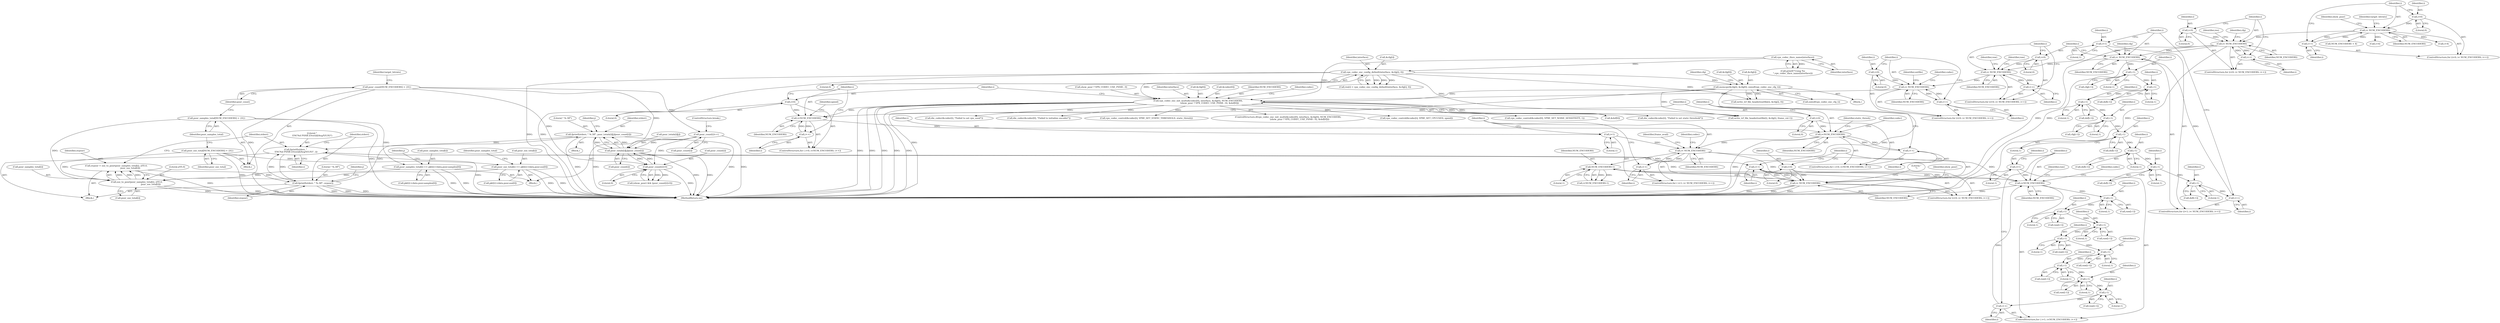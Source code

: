 digraph "0_Android_5a9753fca56f0eeb9f61e342b2fccffc364f9426_22@API" {
"1001234" [label="(Call,fprintf(stderr, \" %.3lf\", psnr_totals[i][j]/psnr_count[i]))"];
"1001220" [label="(Call,fprintf(stderr, \" %.3lf\", ovpsnr))"];
"1001216" [label="(Call,fprintf(stderr, \"\n ENC%d PSNR (Overall/Avg/Y/U/V)\", i))"];
"1001234" [label="(Call,fprintf(stderr, \" %.3lf\", psnr_totals[i][j]/psnr_count[i]))"];
"1001237" [label="(Call,psnr_totals[i][j]/psnr_count[i])"];
"1001198" [label="(Call,psnr_count[i]>0)"];
"1000172" [label="(Call,psnr_count[NUM_ENCODERS] = {0})"];
"1001140" [label="(Call,psnr_count[i]++)"];
"1001189" [label="(Call,i< NUM_ENCODERS)"];
"1001192" [label="(Call,i++)"];
"1001186" [label="(Call,i=0)"];
"1000817" [label="(Call,i< NUM_ENCODERS)"];
"1000814" [label="(Call,i=1)"];
"1000820" [label="(Call,i++)"];
"1000775" [label="(Call,i<NUM_ENCODERS)"];
"1000772" [label="(Call,i=0)"];
"1000778" [label="(Call,i++)"];
"1000746" [label="(Call,i<NUM_ENCODERS)"];
"1000743" [label="(Call,i=0)"];
"1000749" [label="(Call,i++)"];
"1000717" [label="(Call,vpx_codec_enc_init_multi(&codec[0], interface, &cfg[0], NUM_ENCODERS,\n                                 (show_psnr ? VPX_CODEC_USE_PSNR : 0), &dsf[0]))"];
"1000315" [label="(Call,vpx_codec_enc_config_default(interface, &cfg[i], 0))"];
"1000197" [label="(Call,vpx_codec_iface_name(interface))"];
"1000491" [label="(Call,memcpy(&cfg[i], &cfg[0], sizeof(vpx_codec_enc_cfg_t)))"];
"1000698" [label="(Call,i< NUM_ENCODERS)"];
"1000695" [label="(Call,i=0)"];
"1000701" [label="(Call,i++)"];
"1000637" [label="(Call,i< NUM_ENCODERS)"];
"1000640" [label="(Call,i++)"];
"1000634" [label="(Call,i=0)"];
"1000485" [label="(Call,i< NUM_ENCODERS)"];
"1000488" [label="(Call,i++)"];
"1000601" [label="(Call,i-1)"];
"1000586" [label="(Call,i-1)"];
"1000570" [label="(Call,i-1)"];
"1000562" [label="(Call,i-1)"];
"1000555" [label="(Call,i-1)"];
"1000542" [label="(Call,i-1)"];
"1000534" [label="(Call,i-1)"];
"1000527" [label="(Call,i-1)"];
"1000482" [label="(Call,i=1)"];
"1000305" [label="(Call,i< NUM_ENCODERS)"];
"1000308" [label="(Call,i++)"];
"1000302" [label="(Call,i=0)"];
"1000253" [label="(Call,i< NUM_ENCODERS)"];
"1000250" [label="(Call,i=0)"];
"1000256" [label="(Call,i++)"];
"1001024" [label="(Call,NUM_ENCODERS-1)"];
"1000870" [label="(Call,i<NUM_ENCODERS)"];
"1000873" [label="(Call,i++)"];
"1000941" [label="(Call,i-1)"];
"1000934" [label="(Call,i-1)"];
"1000926" [label="(Call,i-1)"];
"1000917" [label="(Call,i-1)"];
"1000908" [label="(Call,i-1)"];
"1000899" [label="(Call,i-1)"];
"1000890" [label="(Call,i-1)"];
"1000881" [label="(Call,i-1)"];
"1000867" [label="(Call,i=1)"];
"1001206" [label="(Call,ovpsnr = sse_to_psnr(psnr_samples_total[i], 255.0,\n                                        psnr_sse_total[i]))"];
"1001208" [label="(Call,sse_to_psnr(psnr_samples_total[i], 255.0,\n                                        psnr_sse_total[i]))"];
"1000167" [label="(Call,psnr_samples_total[NUM_ENCODERS] = {0})"];
"1001115" [label="(Call,psnr_samples_total[i] += pkt[i]->data.psnr.samples[0])"];
"1001100" [label="(Call,psnr_sse_total[i] += pkt[i]->data.psnr.sse[0])"];
"1000164" [label="(Call,psnr_sse_total[NUM_ENCODERS] = {0})"];
"1000481" [label="(ControlStructure,for (i=1; i< NUM_ENCODERS; i++))"];
"1000783" [label="(Identifier,static_thresh)"];
"1000303" [label="(Identifier,i)"];
"1001144" [label="(ControlStructure,break;)"];
"1000637" [label="(Call,i< NUM_ENCODERS)"];
"1000869" [label="(Literal,1)"];
"1000754" [label="(Identifier,speed)"];
"1001236" [label="(Literal,\" %.3lf\")"];
"1000707" [label="(Call,write_ivf_file_header(outfile[i], &cfg[i], 0))"];
"1000870" [label="(Call,i<NUM_ENCODERS)"];
"1000195" [label="(Call,printf(\"Using %s\n\",vpx_codec_iface_name(interface)))"];
"1000305" [label="(Call,i< NUM_ENCODERS)"];
"1001238" [label="(Call,psnr_totals[i][j])"];
"1000816" [label="(Literal,1)"];
"1001101" [label="(Call,psnr_sse_total[i])"];
"1001206" [label="(Call,ovpsnr = sse_to_psnr(psnr_samples_total[i], 255.0,\n                                        psnr_sse_total[i]))"];
"1000747" [label="(Identifier,i)"];
"1000164" [label="(Call,psnr_sse_total[NUM_ENCODERS] = {0})"];
"1000705" [label="(Identifier,outfile)"];
"1000927" [label="(Identifier,i)"];
"1000492" [label="(Call,&cfg[i])"];
"1000603" [label="(Literal,1)"];
"1000897" [label="(Call,raw[i-1])"];
"1000919" [label="(Literal,1)"];
"1000765" [label="(Call,die_codec(&codec[i], \"Failed to set cpu_used\"))"];
"1000943" [label="(Literal,1)"];
"1000572" [label="(Literal,1)"];
"1001190" [label="(Identifier,i)"];
"1000315" [label="(Call,vpx_codec_enc_config_default(interface, &cfg[i], 0))"];
"1000936" [label="(Literal,1)"];
"1001192" [label="(Call,i++)"];
"1000135" [label="(Block,)"];
"1000827" [label="(Identifier,codec)"];
"1001233" [label="(Block,)"];
"1000868" [label="(Identifier,i)"];
"1000640" [label="(Call,i++)"];
"1000918" [label="(Identifier,i)"];
"1000636" [label="(Literal,0)"];
"1001191" [label="(Identifier,NUM_ENCODERS)"];
"1001185" [label="(ControlStructure,for (i=0; i< NUM_ENCODERS; i++))"];
"1000483" [label="(Identifier,i)"];
"1000776" [label="(Identifier,i)"];
"1000588" [label="(Literal,1)"];
"1001193" [label="(Identifier,i)"];
"1000867" [label="(Call,i=1)"];
"1000939" [label="(Call,raw[i-1])"];
"1000176" [label="(Identifier,target_bitrate)"];
"1000774" [label="(Literal,0)"];
"1000599" [label="(Call,dsf[i-1])"];
"1000308" [label="(Call,i++)"];
"1001025" [label="(Identifier,NUM_ENCODERS)"];
"1000746" [label="(Call,i<NUM_ENCODERS)"];
"1001213" [label="(Call,psnr_sse_total[i])"];
"1000587" [label="(Identifier,i)"];
"1000638" [label="(Identifier,i)"];
"1000563" [label="(Identifier,i)"];
"1000292" [label="(Identifier,show_psnr)"];
"1001219" [label="(Identifier,i)"];
"1000883" [label="(Literal,1)"];
"1001116" [label="(Call,psnr_samples_total[i])"];
"1000252" [label="(Literal,0)"];
"1000750" [label="(Identifier,i)"];
"1000694" [label="(ControlStructure,for (i=0; i< NUM_ENCODERS; i++))"];
"1000534" [label="(Call,i-1)"];
"1000772" [label="(Call,i=0)"];
"1000487" [label="(Identifier,NUM_ENCODERS)"];
"1000553" [label="(Call,cfg[i-1])"];
"1000536" [label="(Literal,1)"];
"1001237" [label="(Call,psnr_totals[i][j]/psnr_count[i])"];
"1000307" [label="(Identifier,NUM_ENCODERS)"];
"1000803" [label="(Identifier,codec)"];
"1001115" [label="(Call,psnr_samples_total[i] += pkt[i]->data.psnr.samples[0])"];
"1000494" [label="(Identifier,cfg)"];
"1001234" [label="(Call,fprintf(stderr, \" %.3lf\", psnr_totals[i][j]/psnr_count[i]))"];
"1000771" [label="(ControlStructure,for ( i=0; i<NUM_ENCODERS; i++))"];
"1000722" [label="(Identifier,interface)"];
"1000678" [label="(Identifier,raw)"];
"1001221" [label="(Identifier,stderr)"];
"1000198" [label="(Identifier,interface)"];
"1001119" [label="(Call,pkt[i]->data.psnr.samples[0])"];
"1000197" [label="(Call,vpx_codec_iface_name(interface))"];
"1000698" [label="(Call,i< NUM_ENCODERS)"];
"1000634" [label="(Call,i=0)"];
"1001002" [label="(Identifier,codec)"];
"1001026" [label="(Literal,1)"];
"1000564" [label="(Literal,1)"];
"1000316" [label="(Identifier,interface)"];
"1001207" [label="(Identifier,ovpsnr)"];
"1000165" [label="(Identifier,psnr_sse_total)"];
"1000311" [label="(Call,res[i] = vpx_codec_enc_config_default(interface, &cfg[i], 0))"];
"1001203" [label="(Block,)"];
"1000699" [label="(Identifier,i)"];
"1000562" [label="(Call,i-1)"];
"1000296" [label="(Call,NUM_ENCODERS + 4)"];
"1000881" [label="(Call,i-1)"];
"1000901" [label="(Literal,1)"];
"1001296" [label="(MethodReturn,int)"];
"1000723" [label="(Call,&cfg[0])"];
"1000505" [label="(Identifier,cfg)"];
"1000543" [label="(Identifier,i)"];
"1000736" [label="(Call,die_codec(&codec[0], \"Failed to initialize encoder\"))"];
"1000779" [label="(Identifier,i)"];
"1000890" [label="(Call,i-1)"];
"1001232" [label="(Identifier,j)"];
"1001293" [label="(Literal,\"\n\")"];
"1000525" [label="(Call,cfg[i-1])"];
"1000485" [label="(Call,i< NUM_ENCODERS)"];
"1001196" [label="(Call,(show_psnr) && (psnr_count[i]>0))"];
"1000871" [label="(Identifier,i)"];
"1000786" [label="(Call,vpx_codec_control(&codec[i], VP8E_SET_STATIC_THRESHOLD, static_thresh))"];
"1000586" [label="(Call,i-1)"];
"1000253" [label="(Call,i< NUM_ENCODERS)"];
"1000257" [label="(Identifier,i)"];
"1000872" [label="(Identifier,NUM_ENCODERS)"];
"1000817" [label="(Call,i< NUM_ENCODERS)"];
"1000818" [label="(Identifier,i)"];
"1001188" [label="(Literal,0)"];
"1000262" [label="(Identifier,target_bitrate)"];
"1001223" [label="(Identifier,ovpsnr)"];
"1001226" [label="(Identifier,j)"];
"1000716" [label="(ControlStructure,if(vpx_codec_enc_init_multi(&codec[0], interface, &cfg[0], NUM_ENCODERS,\n                                 (show_psnr ? VPX_CODEC_USE_PSNR : 0), &dsf[0])))"];
"1000529" [label="(Literal,1)"];
"1000647" [label="(Identifier,raw)"];
"1000288" [label="(Call,i+4)"];
"1000633" [label="(ControlStructure,for (i=0; i< NUM_ENCODERS; i++))"];
"1000527" [label="(Call,i-1)"];
"1000909" [label="(Identifier,i)"];
"1000302" [label="(Call,i=0)"];
"1001117" [label="(Identifier,psnr_samples_total)"];
"1001235" [label="(Identifier,stderr)"];
"1000700" [label="(Identifier,NUM_ENCODERS)"];
"1000601" [label="(Call,i-1)"];
"1000934" [label="(Call,i-1)"];
"1000556" [label="(Identifier,i)"];
"1000584" [label="(Call,dsf[i-1])"];
"1000926" [label="(Call,i-1)"];
"1001187" [label="(Identifier,i)"];
"1001212" [label="(Literal,255.0)"];
"1000778" [label="(Call,i++)"];
"1000304" [label="(Literal,0)"];
"1000251" [label="(Identifier,i)"];
"1000942" [label="(Identifier,i)"];
"1000906" [label="(Call,raw[i-1])"];
"1000866" [label="(ControlStructure,for ( i=1; i<NUM_ENCODERS; i++))"];
"1000819" [label="(Identifier,NUM_ENCODERS)"];
"1000602" [label="(Identifier,i)"];
"1000568" [label="(Call,dsf[i-1])"];
"1000928" [label="(Literal,1)"];
"1000900" [label="(Identifier,i)"];
"1000888" [label="(Call,raw[i-1])"];
"1001141" [label="(Call,psnr_count[i])"];
"1000313" [label="(Identifier,res)"];
"1000486" [label="(Identifier,i)"];
"1000306" [label="(Identifier,i)"];
"1000814" [label="(Call,i=1)"];
"1000540" [label="(Call,dsf[i-1])"];
"1001209" [label="(Call,psnr_samples_total[i])"];
"1001217" [label="(Identifier,stderr)"];
"1000758" [label="(Call,vpx_codec_control(&codec[i], VP8E_SET_CPUUSED, speed))"];
"1000249" [label="(ControlStructure,for (i=0; i< NUM_ENCODERS; i++))"];
"1001100" [label="(Call,psnr_sse_total[i] += pkt[i]->data.psnr.sse[0])"];
"1000250" [label="(Call,i=0)"];
"1000718" [label="(Call,&codec[0])"];
"1001104" [label="(Call,pkt[i]->data.psnr.sse[0])"];
"1000815" [label="(Identifier,i)"];
"1000777" [label="(Identifier,NUM_ENCODERS)"];
"1000743" [label="(Call,i=0)"];
"1000773" [label="(Identifier,i)"];
"1000255" [label="(Identifier,NUM_ENCODERS)"];
"1000542" [label="(Call,i-1)"];
"1001186" [label="(Call,i=0)"];
"1000173" [label="(Identifier,psnr_count)"];
"1000167" [label="(Call,psnr_samples_total[NUM_ENCODERS] = {0})"];
"1000800" [label="(Call,vpx_codec_control(&codec[0], VP8E_SET_NOISE_SENSITIVITY, 1))"];
"1001189" [label="(Call,i< NUM_ENCODERS)"];
"1000555" [label="(Call,i-1)"];
"1001243" [label="(Call,psnr_count[i])"];
"1000899" [label="(Call,i-1)"];
"1000641" [label="(Identifier,i)"];
"1000908" [label="(Call,i-1)"];
"1001218" [label="(Literal,\"\n ENC%d PSNR (Overall/Avg/Y/U/V)\")"];
"1000571" [label="(Identifier,i)"];
"1001197" [label="(Identifier,show_psnr)"];
"1000745" [label="(Literal,0)"];
"1000321" [label="(Literal,0)"];
"1000702" [label="(Identifier,i)"];
"1000892" [label="(Literal,1)"];
"1000535" [label="(Identifier,i)"];
"1000727" [label="(Identifier,NUM_ENCODERS)"];
"1000309" [label="(Identifier,i)"];
"1001220" [label="(Call,fprintf(stderr, \" %.3lf\", ovpsnr))"];
"1000570" [label="(Call,i-1)"];
"1000744" [label="(Identifier,i)"];
"1000544" [label="(Literal,1)"];
"1000557" [label="(Literal,1)"];
"1000874" [label="(Identifier,i)"];
"1000484" [label="(Literal,1)"];
"1000932" [label="(Call,raw[i-1])"];
"1000873" [label="(Call,i++)"];
"1000820" [label="(Call,i++)"];
"1001202" [label="(Literal,0)"];
"1000732" [label="(Call,&dsf[0])"];
"1000749" [label="(Call,i++)"];
"1000739" [label="(Identifier,codec)"];
"1000491" [label="(Call,memcpy(&cfg[i], &cfg[0], sizeof(vpx_codec_enc_cfg_t)))"];
"1000696" [label="(Identifier,i)"];
"1000280" [label="(Call,i+4)"];
"1000941" [label="(Call,i-1)"];
"1000775" [label="(Call,i<NUM_ENCODERS)"];
"1000317" [label="(Call,&cfg[i])"];
"1000720" [label="(Identifier,codec)"];
"1001199" [label="(Call,psnr_count[i])"];
"1001208" [label="(Call,sse_to_psnr(psnr_samples_total[i], 255.0,\n                                        psnr_sse_total[i]))"];
"1000560" [label="(Call,dsf[i-1])"];
"1000728" [label="(Call,show_psnr ? VPX_CODEC_USE_PSNR : 0)"];
"1001277" [label="(Call,write_ivf_file_header(outfile[i], &cfg[i], frame_cnt-1))"];
"1000532" [label="(Call,dsf[i-1])"];
"1000924" [label="(Call,raw[i-1])"];
"1000500" [label="(Call,sizeof(vpx_codec_enc_cfg_t))"];
"1000338" [label="(Identifier,cfg)"];
"1000301" [label="(ControlStructure,for (i=0; i< NUM_ENCODERS; i++))"];
"1000935" [label="(Identifier,i)"];
"1001022" [label="(Call,i=NUM_ENCODERS-1)"];
"1001098" [label="(Block,)"];
"1000639" [label="(Identifier,NUM_ENCODERS)"];
"1000254" [label="(Identifier,i)"];
"1000880" [label="(Identifier,raw)"];
"1001222" [label="(Literal,\" %.3lf\")"];
"1000882" [label="(Identifier,i)"];
"1000697" [label="(Literal,0)"];
"1000793" [label="(Call,die_codec(&codec[i], \"Failed to set static threshold\"))"];
"1000490" [label="(Block,)"];
"1000748" [label="(Identifier,NUM_ENCODERS)"];
"1001140" [label="(Call,psnr_count[i]++)"];
"1000742" [label="(ControlStructure,for ( i=0; i<NUM_ENCODERS; i++))"];
"1000891" [label="(Identifier,i)"];
"1001198" [label="(Call,psnr_count[i]>0)"];
"1000917" [label="(Call,i-1)"];
"1001132" [label="(Identifier,j)"];
"1000168" [label="(Identifier,psnr_samples_total)"];
"1000482" [label="(Call,i=1)"];
"1000489" [label="(Identifier,i)"];
"1000701" [label="(Call,i++)"];
"1000910" [label="(Literal,1)"];
"1000915" [label="(Call,raw[i-1])"];
"1001216" [label="(Call,fprintf(stderr, \"\n ENC%d PSNR (Overall/Avg/Y/U/V)\", i))"];
"1000528" [label="(Identifier,i)"];
"1001024" [label="(Call,NUM_ENCODERS-1)"];
"1000256" [label="(Call,i++)"];
"1000821" [label="(Identifier,i)"];
"1000635" [label="(Identifier,i)"];
"1000496" [label="(Call,&cfg[0])"];
"1000879" [label="(Call,raw[i-1])"];
"1000488" [label="(Call,i++)"];
"1000813" [label="(ControlStructure,for ( i=1; i< NUM_ENCODERS; i++))"];
"1000838" [label="(Identifier,frame_avail)"];
"1000172" [label="(Call,psnr_count[NUM_ENCODERS] = {0})"];
"1000717" [label="(Call,vpx_codec_enc_init_multi(&codec[0], interface, &cfg[0], NUM_ENCODERS,\n                                 (show_psnr ? VPX_CODEC_USE_PSNR : 0), &dsf[0]))"];
"1000695" [label="(Call,i=0)"];
"1001234" -> "1001233"  [label="AST: "];
"1001234" -> "1001237"  [label="CFG: "];
"1001235" -> "1001234"  [label="AST: "];
"1001236" -> "1001234"  [label="AST: "];
"1001237" -> "1001234"  [label="AST: "];
"1001232" -> "1001234"  [label="CFG: "];
"1001234" -> "1001296"  [label="DDG: "];
"1001234" -> "1001296"  [label="DDG: "];
"1001234" -> "1001296"  [label="DDG: "];
"1001234" -> "1001216"  [label="DDG: "];
"1001220" -> "1001234"  [label="DDG: "];
"1001237" -> "1001234"  [label="DDG: "];
"1001237" -> "1001234"  [label="DDG: "];
"1001220" -> "1001203"  [label="AST: "];
"1001220" -> "1001223"  [label="CFG: "];
"1001221" -> "1001220"  [label="AST: "];
"1001222" -> "1001220"  [label="AST: "];
"1001223" -> "1001220"  [label="AST: "];
"1001226" -> "1001220"  [label="CFG: "];
"1001220" -> "1001296"  [label="DDG: "];
"1001220" -> "1001296"  [label="DDG: "];
"1001220" -> "1001296"  [label="DDG: "];
"1001220" -> "1001216"  [label="DDG: "];
"1001216" -> "1001220"  [label="DDG: "];
"1001206" -> "1001220"  [label="DDG: "];
"1001216" -> "1001203"  [label="AST: "];
"1001216" -> "1001219"  [label="CFG: "];
"1001217" -> "1001216"  [label="AST: "];
"1001218" -> "1001216"  [label="AST: "];
"1001219" -> "1001216"  [label="AST: "];
"1001221" -> "1001216"  [label="CFG: "];
"1001216" -> "1001296"  [label="DDG: "];
"1001216" -> "1001192"  [label="DDG: "];
"1001189" -> "1001216"  [label="DDG: "];
"1001237" -> "1001243"  [label="CFG: "];
"1001238" -> "1001237"  [label="AST: "];
"1001243" -> "1001237"  [label="AST: "];
"1001237" -> "1001296"  [label="DDG: "];
"1001237" -> "1001296"  [label="DDG: "];
"1001237" -> "1001198"  [label="DDG: "];
"1001198" -> "1001237"  [label="DDG: "];
"1000172" -> "1001237"  [label="DDG: "];
"1001140" -> "1001237"  [label="DDG: "];
"1001198" -> "1001196"  [label="AST: "];
"1001198" -> "1001202"  [label="CFG: "];
"1001199" -> "1001198"  [label="AST: "];
"1001202" -> "1001198"  [label="AST: "];
"1001196" -> "1001198"  [label="CFG: "];
"1001198" -> "1001296"  [label="DDG: "];
"1001198" -> "1001196"  [label="DDG: "];
"1001198" -> "1001196"  [label="DDG: "];
"1000172" -> "1001198"  [label="DDG: "];
"1001140" -> "1001198"  [label="DDG: "];
"1000172" -> "1000135"  [label="AST: "];
"1000172" -> "1000173"  [label="CFG: "];
"1000173" -> "1000172"  [label="AST: "];
"1000176" -> "1000172"  [label="CFG: "];
"1000172" -> "1001296"  [label="DDG: "];
"1000172" -> "1001140"  [label="DDG: "];
"1001140" -> "1001098"  [label="AST: "];
"1001140" -> "1001141"  [label="CFG: "];
"1001141" -> "1001140"  [label="AST: "];
"1001144" -> "1001140"  [label="CFG: "];
"1001140" -> "1001296"  [label="DDG: "];
"1001189" -> "1001185"  [label="AST: "];
"1001189" -> "1001191"  [label="CFG: "];
"1001190" -> "1001189"  [label="AST: "];
"1001191" -> "1001189"  [label="AST: "];
"1001197" -> "1001189"  [label="CFG: "];
"1001293" -> "1001189"  [label="CFG: "];
"1001189" -> "1001296"  [label="DDG: "];
"1001189" -> "1001296"  [label="DDG: "];
"1001189" -> "1001296"  [label="DDG: "];
"1001192" -> "1001189"  [label="DDG: "];
"1001186" -> "1001189"  [label="DDG: "];
"1000817" -> "1001189"  [label="DDG: "];
"1001024" -> "1001189"  [label="DDG: "];
"1001189" -> "1001192"  [label="DDG: "];
"1001192" -> "1001185"  [label="AST: "];
"1001192" -> "1001193"  [label="CFG: "];
"1001193" -> "1001192"  [label="AST: "];
"1001190" -> "1001192"  [label="CFG: "];
"1001186" -> "1001185"  [label="AST: "];
"1001186" -> "1001188"  [label="CFG: "];
"1001187" -> "1001186"  [label="AST: "];
"1001188" -> "1001186"  [label="AST: "];
"1001190" -> "1001186"  [label="CFG: "];
"1000817" -> "1000813"  [label="AST: "];
"1000817" -> "1000819"  [label="CFG: "];
"1000818" -> "1000817"  [label="AST: "];
"1000819" -> "1000817"  [label="AST: "];
"1000827" -> "1000817"  [label="CFG: "];
"1000838" -> "1000817"  [label="CFG: "];
"1000814" -> "1000817"  [label="DDG: "];
"1000820" -> "1000817"  [label="DDG: "];
"1000775" -> "1000817"  [label="DDG: "];
"1000817" -> "1000820"  [label="DDG: "];
"1000817" -> "1000870"  [label="DDG: "];
"1000817" -> "1001024"  [label="DDG: "];
"1000814" -> "1000813"  [label="AST: "];
"1000814" -> "1000816"  [label="CFG: "];
"1000815" -> "1000814"  [label="AST: "];
"1000816" -> "1000814"  [label="AST: "];
"1000818" -> "1000814"  [label="CFG: "];
"1000820" -> "1000813"  [label="AST: "];
"1000820" -> "1000821"  [label="CFG: "];
"1000821" -> "1000820"  [label="AST: "];
"1000818" -> "1000820"  [label="CFG: "];
"1000775" -> "1000771"  [label="AST: "];
"1000775" -> "1000777"  [label="CFG: "];
"1000776" -> "1000775"  [label="AST: "];
"1000777" -> "1000775"  [label="AST: "];
"1000783" -> "1000775"  [label="CFG: "];
"1000803" -> "1000775"  [label="CFG: "];
"1000775" -> "1001296"  [label="DDG: "];
"1000772" -> "1000775"  [label="DDG: "];
"1000778" -> "1000775"  [label="DDG: "];
"1000746" -> "1000775"  [label="DDG: "];
"1000775" -> "1000778"  [label="DDG: "];
"1000772" -> "1000771"  [label="AST: "];
"1000772" -> "1000774"  [label="CFG: "];
"1000773" -> "1000772"  [label="AST: "];
"1000774" -> "1000772"  [label="AST: "];
"1000776" -> "1000772"  [label="CFG: "];
"1000778" -> "1000771"  [label="AST: "];
"1000778" -> "1000779"  [label="CFG: "];
"1000779" -> "1000778"  [label="AST: "];
"1000776" -> "1000778"  [label="CFG: "];
"1000746" -> "1000742"  [label="AST: "];
"1000746" -> "1000748"  [label="CFG: "];
"1000747" -> "1000746"  [label="AST: "];
"1000748" -> "1000746"  [label="AST: "];
"1000754" -> "1000746"  [label="CFG: "];
"1000773" -> "1000746"  [label="CFG: "];
"1000743" -> "1000746"  [label="DDG: "];
"1000749" -> "1000746"  [label="DDG: "];
"1000717" -> "1000746"  [label="DDG: "];
"1000746" -> "1000749"  [label="DDG: "];
"1000743" -> "1000742"  [label="AST: "];
"1000743" -> "1000745"  [label="CFG: "];
"1000744" -> "1000743"  [label="AST: "];
"1000745" -> "1000743"  [label="AST: "];
"1000747" -> "1000743"  [label="CFG: "];
"1000749" -> "1000742"  [label="AST: "];
"1000749" -> "1000750"  [label="CFG: "];
"1000750" -> "1000749"  [label="AST: "];
"1000747" -> "1000749"  [label="CFG: "];
"1000717" -> "1000716"  [label="AST: "];
"1000717" -> "1000732"  [label="CFG: "];
"1000718" -> "1000717"  [label="AST: "];
"1000722" -> "1000717"  [label="AST: "];
"1000723" -> "1000717"  [label="AST: "];
"1000727" -> "1000717"  [label="AST: "];
"1000728" -> "1000717"  [label="AST: "];
"1000732" -> "1000717"  [label="AST: "];
"1000739" -> "1000717"  [label="CFG: "];
"1000744" -> "1000717"  [label="CFG: "];
"1000717" -> "1001296"  [label="DDG: "];
"1000717" -> "1001296"  [label="DDG: "];
"1000717" -> "1001296"  [label="DDG: "];
"1000717" -> "1001296"  [label="DDG: "];
"1000717" -> "1001296"  [label="DDG: "];
"1000315" -> "1000717"  [label="DDG: "];
"1000197" -> "1000717"  [label="DDG: "];
"1000491" -> "1000717"  [label="DDG: "];
"1000698" -> "1000717"  [label="DDG: "];
"1000717" -> "1000736"  [label="DDG: "];
"1000717" -> "1000758"  [label="DDG: "];
"1000717" -> "1000765"  [label="DDG: "];
"1000717" -> "1000786"  [label="DDG: "];
"1000717" -> "1000793"  [label="DDG: "];
"1000717" -> "1000800"  [label="DDG: "];
"1000717" -> "1001277"  [label="DDG: "];
"1000315" -> "1000311"  [label="AST: "];
"1000315" -> "1000321"  [label="CFG: "];
"1000316" -> "1000315"  [label="AST: "];
"1000317" -> "1000315"  [label="AST: "];
"1000321" -> "1000315"  [label="AST: "];
"1000311" -> "1000315"  [label="CFG: "];
"1000315" -> "1001296"  [label="DDG: "];
"1000315" -> "1001296"  [label="DDG: "];
"1000315" -> "1000311"  [label="DDG: "];
"1000315" -> "1000311"  [label="DDG: "];
"1000315" -> "1000311"  [label="DDG: "];
"1000197" -> "1000315"  [label="DDG: "];
"1000315" -> "1000491"  [label="DDG: "];
"1000315" -> "1000707"  [label="DDG: "];
"1000315" -> "1001277"  [label="DDG: "];
"1000197" -> "1000195"  [label="AST: "];
"1000197" -> "1000198"  [label="CFG: "];
"1000198" -> "1000197"  [label="AST: "];
"1000195" -> "1000197"  [label="CFG: "];
"1000197" -> "1000195"  [label="DDG: "];
"1000491" -> "1000490"  [label="AST: "];
"1000491" -> "1000500"  [label="CFG: "];
"1000492" -> "1000491"  [label="AST: "];
"1000496" -> "1000491"  [label="AST: "];
"1000500" -> "1000491"  [label="AST: "];
"1000505" -> "1000491"  [label="CFG: "];
"1000491" -> "1001296"  [label="DDG: "];
"1000491" -> "1001296"  [label="DDG: "];
"1000491" -> "1000707"  [label="DDG: "];
"1000491" -> "1000707"  [label="DDG: "];
"1000491" -> "1001277"  [label="DDG: "];
"1000698" -> "1000694"  [label="AST: "];
"1000698" -> "1000700"  [label="CFG: "];
"1000699" -> "1000698"  [label="AST: "];
"1000700" -> "1000698"  [label="AST: "];
"1000705" -> "1000698"  [label="CFG: "];
"1000720" -> "1000698"  [label="CFG: "];
"1000695" -> "1000698"  [label="DDG: "];
"1000701" -> "1000698"  [label="DDG: "];
"1000637" -> "1000698"  [label="DDG: "];
"1000698" -> "1000701"  [label="DDG: "];
"1000695" -> "1000694"  [label="AST: "];
"1000695" -> "1000697"  [label="CFG: "];
"1000696" -> "1000695"  [label="AST: "];
"1000697" -> "1000695"  [label="AST: "];
"1000699" -> "1000695"  [label="CFG: "];
"1000701" -> "1000694"  [label="AST: "];
"1000701" -> "1000702"  [label="CFG: "];
"1000702" -> "1000701"  [label="AST: "];
"1000699" -> "1000701"  [label="CFG: "];
"1000637" -> "1000633"  [label="AST: "];
"1000637" -> "1000639"  [label="CFG: "];
"1000638" -> "1000637"  [label="AST: "];
"1000639" -> "1000637"  [label="AST: "];
"1000647" -> "1000637"  [label="CFG: "];
"1000678" -> "1000637"  [label="CFG: "];
"1000640" -> "1000637"  [label="DDG: "];
"1000634" -> "1000637"  [label="DDG: "];
"1000485" -> "1000637"  [label="DDG: "];
"1000637" -> "1000640"  [label="DDG: "];
"1000640" -> "1000633"  [label="AST: "];
"1000640" -> "1000641"  [label="CFG: "];
"1000641" -> "1000640"  [label="AST: "];
"1000638" -> "1000640"  [label="CFG: "];
"1000634" -> "1000633"  [label="AST: "];
"1000634" -> "1000636"  [label="CFG: "];
"1000635" -> "1000634"  [label="AST: "];
"1000636" -> "1000634"  [label="AST: "];
"1000638" -> "1000634"  [label="CFG: "];
"1000485" -> "1000481"  [label="AST: "];
"1000485" -> "1000487"  [label="CFG: "];
"1000486" -> "1000485"  [label="AST: "];
"1000487" -> "1000485"  [label="AST: "];
"1000494" -> "1000485"  [label="CFG: "];
"1000635" -> "1000485"  [label="CFG: "];
"1000488" -> "1000485"  [label="DDG: "];
"1000482" -> "1000485"  [label="DDG: "];
"1000305" -> "1000485"  [label="DDG: "];
"1000485" -> "1000527"  [label="DDG: "];
"1000488" -> "1000481"  [label="AST: "];
"1000488" -> "1000489"  [label="CFG: "];
"1000489" -> "1000488"  [label="AST: "];
"1000486" -> "1000488"  [label="CFG: "];
"1000601" -> "1000488"  [label="DDG: "];
"1000601" -> "1000599"  [label="AST: "];
"1000601" -> "1000603"  [label="CFG: "];
"1000602" -> "1000601"  [label="AST: "];
"1000603" -> "1000601"  [label="AST: "];
"1000599" -> "1000601"  [label="CFG: "];
"1000586" -> "1000601"  [label="DDG: "];
"1000586" -> "1000584"  [label="AST: "];
"1000586" -> "1000588"  [label="CFG: "];
"1000587" -> "1000586"  [label="AST: "];
"1000588" -> "1000586"  [label="AST: "];
"1000584" -> "1000586"  [label="CFG: "];
"1000570" -> "1000586"  [label="DDG: "];
"1000570" -> "1000568"  [label="AST: "];
"1000570" -> "1000572"  [label="CFG: "];
"1000571" -> "1000570"  [label="AST: "];
"1000572" -> "1000570"  [label="AST: "];
"1000568" -> "1000570"  [label="CFG: "];
"1000562" -> "1000570"  [label="DDG: "];
"1000562" -> "1000560"  [label="AST: "];
"1000562" -> "1000564"  [label="CFG: "];
"1000563" -> "1000562"  [label="AST: "];
"1000564" -> "1000562"  [label="AST: "];
"1000560" -> "1000562"  [label="CFG: "];
"1000555" -> "1000562"  [label="DDG: "];
"1000555" -> "1000553"  [label="AST: "];
"1000555" -> "1000557"  [label="CFG: "];
"1000556" -> "1000555"  [label="AST: "];
"1000557" -> "1000555"  [label="AST: "];
"1000553" -> "1000555"  [label="CFG: "];
"1000542" -> "1000555"  [label="DDG: "];
"1000542" -> "1000540"  [label="AST: "];
"1000542" -> "1000544"  [label="CFG: "];
"1000543" -> "1000542"  [label="AST: "];
"1000544" -> "1000542"  [label="AST: "];
"1000540" -> "1000542"  [label="CFG: "];
"1000534" -> "1000542"  [label="DDG: "];
"1000534" -> "1000532"  [label="AST: "];
"1000534" -> "1000536"  [label="CFG: "];
"1000535" -> "1000534"  [label="AST: "];
"1000536" -> "1000534"  [label="AST: "];
"1000532" -> "1000534"  [label="CFG: "];
"1000527" -> "1000534"  [label="DDG: "];
"1000527" -> "1000525"  [label="AST: "];
"1000527" -> "1000529"  [label="CFG: "];
"1000528" -> "1000527"  [label="AST: "];
"1000529" -> "1000527"  [label="AST: "];
"1000525" -> "1000527"  [label="CFG: "];
"1000482" -> "1000481"  [label="AST: "];
"1000482" -> "1000484"  [label="CFG: "];
"1000483" -> "1000482"  [label="AST: "];
"1000484" -> "1000482"  [label="AST: "];
"1000486" -> "1000482"  [label="CFG: "];
"1000305" -> "1000301"  [label="AST: "];
"1000305" -> "1000307"  [label="CFG: "];
"1000306" -> "1000305"  [label="AST: "];
"1000307" -> "1000305"  [label="AST: "];
"1000313" -> "1000305"  [label="CFG: "];
"1000338" -> "1000305"  [label="CFG: "];
"1000305" -> "1001296"  [label="DDG: "];
"1000305" -> "1001296"  [label="DDG: "];
"1000305" -> "1001296"  [label="DDG: "];
"1000308" -> "1000305"  [label="DDG: "];
"1000302" -> "1000305"  [label="DDG: "];
"1000253" -> "1000305"  [label="DDG: "];
"1000305" -> "1000308"  [label="DDG: "];
"1000308" -> "1000301"  [label="AST: "];
"1000308" -> "1000309"  [label="CFG: "];
"1000309" -> "1000308"  [label="AST: "];
"1000306" -> "1000308"  [label="CFG: "];
"1000302" -> "1000301"  [label="AST: "];
"1000302" -> "1000304"  [label="CFG: "];
"1000303" -> "1000302"  [label="AST: "];
"1000304" -> "1000302"  [label="AST: "];
"1000306" -> "1000302"  [label="CFG: "];
"1000253" -> "1000249"  [label="AST: "];
"1000253" -> "1000255"  [label="CFG: "];
"1000254" -> "1000253"  [label="AST: "];
"1000255" -> "1000253"  [label="AST: "];
"1000262" -> "1000253"  [label="CFG: "];
"1000292" -> "1000253"  [label="CFG: "];
"1000250" -> "1000253"  [label="DDG: "];
"1000256" -> "1000253"  [label="DDG: "];
"1000253" -> "1000256"  [label="DDG: "];
"1000253" -> "1000280"  [label="DDG: "];
"1000253" -> "1000288"  [label="DDG: "];
"1000253" -> "1000296"  [label="DDG: "];
"1000250" -> "1000249"  [label="AST: "];
"1000250" -> "1000252"  [label="CFG: "];
"1000251" -> "1000250"  [label="AST: "];
"1000252" -> "1000250"  [label="AST: "];
"1000254" -> "1000250"  [label="CFG: "];
"1000256" -> "1000249"  [label="AST: "];
"1000256" -> "1000257"  [label="CFG: "];
"1000257" -> "1000256"  [label="AST: "];
"1000254" -> "1000256"  [label="CFG: "];
"1001024" -> "1001022"  [label="AST: "];
"1001024" -> "1001026"  [label="CFG: "];
"1001025" -> "1001024"  [label="AST: "];
"1001026" -> "1001024"  [label="AST: "];
"1001022" -> "1001024"  [label="CFG: "];
"1001024" -> "1000870"  [label="DDG: "];
"1001024" -> "1001022"  [label="DDG: "];
"1001024" -> "1001022"  [label="DDG: "];
"1000870" -> "1001024"  [label="DDG: "];
"1000870" -> "1000866"  [label="AST: "];
"1000870" -> "1000872"  [label="CFG: "];
"1000871" -> "1000870"  [label="AST: "];
"1000872" -> "1000870"  [label="AST: "];
"1000880" -> "1000870"  [label="CFG: "];
"1001002" -> "1000870"  [label="CFG: "];
"1000870" -> "1001296"  [label="DDG: "];
"1000873" -> "1000870"  [label="DDG: "];
"1000867" -> "1000870"  [label="DDG: "];
"1000870" -> "1000881"  [label="DDG: "];
"1000873" -> "1000866"  [label="AST: "];
"1000873" -> "1000874"  [label="CFG: "];
"1000874" -> "1000873"  [label="AST: "];
"1000871" -> "1000873"  [label="CFG: "];
"1000941" -> "1000873"  [label="DDG: "];
"1000941" -> "1000939"  [label="AST: "];
"1000941" -> "1000943"  [label="CFG: "];
"1000942" -> "1000941"  [label="AST: "];
"1000943" -> "1000941"  [label="AST: "];
"1000939" -> "1000941"  [label="CFG: "];
"1000934" -> "1000941"  [label="DDG: "];
"1000934" -> "1000932"  [label="AST: "];
"1000934" -> "1000936"  [label="CFG: "];
"1000935" -> "1000934"  [label="AST: "];
"1000936" -> "1000934"  [label="AST: "];
"1000932" -> "1000934"  [label="CFG: "];
"1000926" -> "1000934"  [label="DDG: "];
"1000926" -> "1000924"  [label="AST: "];
"1000926" -> "1000928"  [label="CFG: "];
"1000927" -> "1000926"  [label="AST: "];
"1000928" -> "1000926"  [label="AST: "];
"1000924" -> "1000926"  [label="CFG: "];
"1000917" -> "1000926"  [label="DDG: "];
"1000917" -> "1000915"  [label="AST: "];
"1000917" -> "1000919"  [label="CFG: "];
"1000918" -> "1000917"  [label="AST: "];
"1000919" -> "1000917"  [label="AST: "];
"1000915" -> "1000917"  [label="CFG: "];
"1000908" -> "1000917"  [label="DDG: "];
"1000908" -> "1000906"  [label="AST: "];
"1000908" -> "1000910"  [label="CFG: "];
"1000909" -> "1000908"  [label="AST: "];
"1000910" -> "1000908"  [label="AST: "];
"1000906" -> "1000908"  [label="CFG: "];
"1000899" -> "1000908"  [label="DDG: "];
"1000899" -> "1000897"  [label="AST: "];
"1000899" -> "1000901"  [label="CFG: "];
"1000900" -> "1000899"  [label="AST: "];
"1000901" -> "1000899"  [label="AST: "];
"1000897" -> "1000899"  [label="CFG: "];
"1000890" -> "1000899"  [label="DDG: "];
"1000890" -> "1000888"  [label="AST: "];
"1000890" -> "1000892"  [label="CFG: "];
"1000891" -> "1000890"  [label="AST: "];
"1000892" -> "1000890"  [label="AST: "];
"1000888" -> "1000890"  [label="CFG: "];
"1000881" -> "1000890"  [label="DDG: "];
"1000881" -> "1000879"  [label="AST: "];
"1000881" -> "1000883"  [label="CFG: "];
"1000882" -> "1000881"  [label="AST: "];
"1000883" -> "1000881"  [label="AST: "];
"1000879" -> "1000881"  [label="CFG: "];
"1000867" -> "1000866"  [label="AST: "];
"1000867" -> "1000869"  [label="CFG: "];
"1000868" -> "1000867"  [label="AST: "];
"1000869" -> "1000867"  [label="AST: "];
"1000871" -> "1000867"  [label="CFG: "];
"1001206" -> "1001203"  [label="AST: "];
"1001206" -> "1001208"  [label="CFG: "];
"1001207" -> "1001206"  [label="AST: "];
"1001208" -> "1001206"  [label="AST: "];
"1001217" -> "1001206"  [label="CFG: "];
"1001206" -> "1001296"  [label="DDG: "];
"1001208" -> "1001206"  [label="DDG: "];
"1001208" -> "1001206"  [label="DDG: "];
"1001208" -> "1001206"  [label="DDG: "];
"1001208" -> "1001213"  [label="CFG: "];
"1001209" -> "1001208"  [label="AST: "];
"1001212" -> "1001208"  [label="AST: "];
"1001213" -> "1001208"  [label="AST: "];
"1001208" -> "1001296"  [label="DDG: "];
"1001208" -> "1001296"  [label="DDG: "];
"1000167" -> "1001208"  [label="DDG: "];
"1001115" -> "1001208"  [label="DDG: "];
"1001100" -> "1001208"  [label="DDG: "];
"1000164" -> "1001208"  [label="DDG: "];
"1000167" -> "1000135"  [label="AST: "];
"1000167" -> "1000168"  [label="CFG: "];
"1000168" -> "1000167"  [label="AST: "];
"1000173" -> "1000167"  [label="CFG: "];
"1000167" -> "1001296"  [label="DDG: "];
"1000167" -> "1001115"  [label="DDG: "];
"1001115" -> "1001098"  [label="AST: "];
"1001115" -> "1001119"  [label="CFG: "];
"1001116" -> "1001115"  [label="AST: "];
"1001119" -> "1001115"  [label="AST: "];
"1001132" -> "1001115"  [label="CFG: "];
"1001115" -> "1001296"  [label="DDG: "];
"1001115" -> "1001296"  [label="DDG: "];
"1001100" -> "1001098"  [label="AST: "];
"1001100" -> "1001104"  [label="CFG: "];
"1001101" -> "1001100"  [label="AST: "];
"1001104" -> "1001100"  [label="AST: "];
"1001117" -> "1001100"  [label="CFG: "];
"1001100" -> "1001296"  [label="DDG: "];
"1001100" -> "1001296"  [label="DDG: "];
"1000164" -> "1001100"  [label="DDG: "];
"1000164" -> "1000135"  [label="AST: "];
"1000164" -> "1000165"  [label="CFG: "];
"1000165" -> "1000164"  [label="AST: "];
"1000168" -> "1000164"  [label="CFG: "];
"1000164" -> "1001296"  [label="DDG: "];
}
